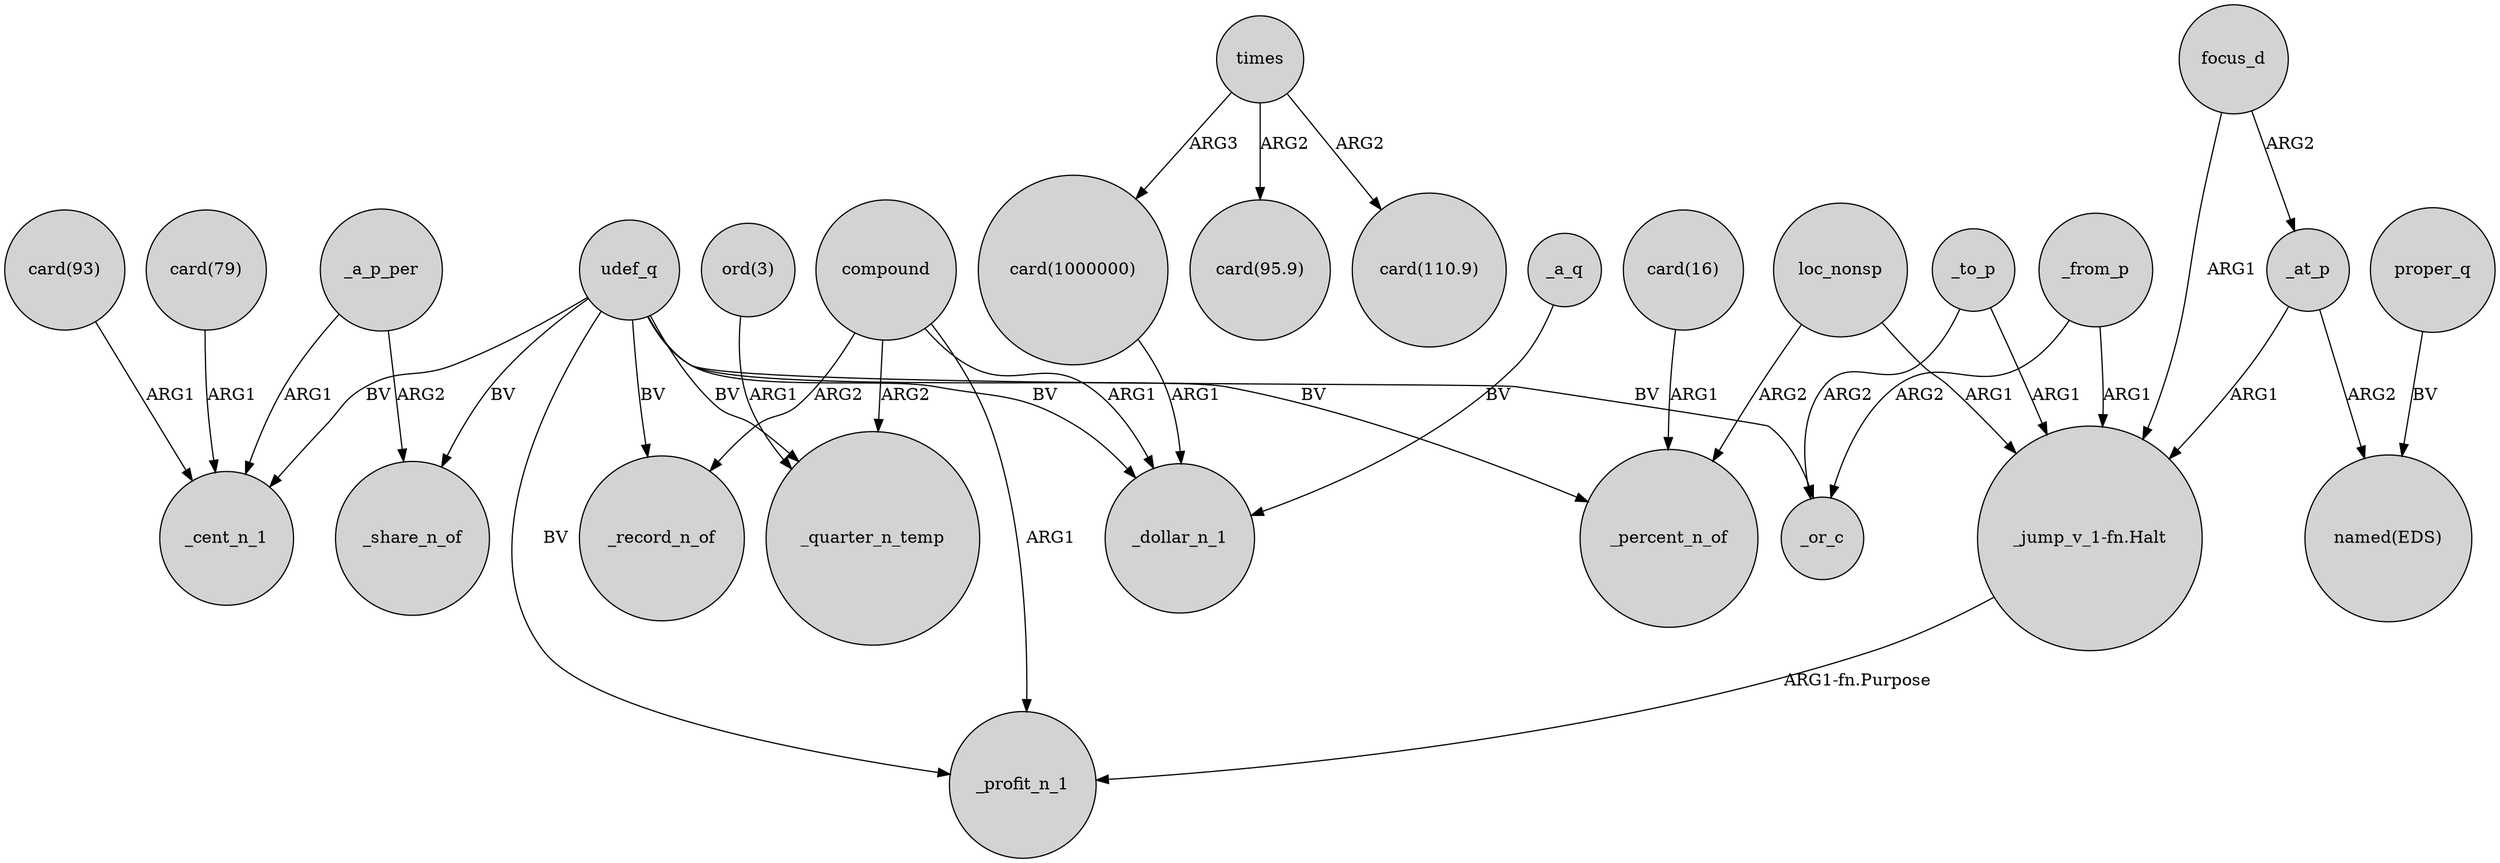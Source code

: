 digraph {
	node [shape=circle style=filled]
	_to_p -> _or_c [label=ARG2]
	"card(93)" -> _cent_n_1 [label=ARG1]
	_a_q -> _dollar_n_1 [label=BV]
	"ord(3)" -> _quarter_n_temp [label=ARG1]
	udef_q -> _record_n_of [label=BV]
	_a_p_per -> _cent_n_1 [label=ARG1]
	compound -> _dollar_n_1 [label=ARG1]
	_at_p -> "named(EDS)" [label=ARG2]
	loc_nonsp -> "_jump_v_1-fn.Halt" [label=ARG1]
	proper_q -> "named(EDS)" [label=BV]
	times -> "card(1000000)" [label=ARG3]
	udef_q -> _profit_n_1 [label=BV]
	compound -> _record_n_of [label=ARG2]
	_from_p -> "_jump_v_1-fn.Halt" [label=ARG1]
	focus_d -> _at_p [label=ARG2]
	udef_q -> _cent_n_1 [label=BV]
	_at_p -> "_jump_v_1-fn.Halt" [label=ARG1]
	udef_q -> _or_c [label=BV]
	"_jump_v_1-fn.Halt" -> _profit_n_1 [label="ARG1-fn.Purpose"]
	compound -> _quarter_n_temp [label=ARG2]
	_a_p_per -> _share_n_of [label=ARG2]
	udef_q -> _percent_n_of [label=BV]
	udef_q -> _share_n_of [label=BV]
	times -> "card(110.9)" [label=ARG2]
	times -> "card(95.9)" [label=ARG2]
	compound -> _profit_n_1 [label=ARG1]
	udef_q -> _dollar_n_1 [label=BV]
	"card(1000000)" -> _dollar_n_1 [label=ARG1]
	_from_p -> _or_c [label=ARG2]
	"card(16)" -> _percent_n_of [label=ARG1]
	"card(79)" -> _cent_n_1 [label=ARG1]
	focus_d -> "_jump_v_1-fn.Halt" [label=ARG1]
	udef_q -> _quarter_n_temp [label=BV]
	_to_p -> "_jump_v_1-fn.Halt" [label=ARG1]
	loc_nonsp -> _percent_n_of [label=ARG2]
}
